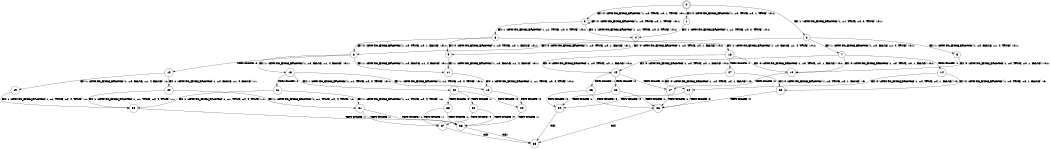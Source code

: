 digraph BCG {
size = "7, 10.5";
center = TRUE;
node [shape = circle];
0 [peripheries = 2];
0 -> 1 [label = "EX !0 !ATOMIC_EXCH_BRANCH (1, +0, TRUE, +0, 1, TRUE) !:0:1:"];
0 -> 2 [label = "EX !1 !ATOMIC_EXCH_BRANCH (1, +1, TRUE, +0, 2, TRUE) !:0:1:"];
0 -> 3 [label = "EX !0 !ATOMIC_EXCH_BRANCH (1, +0, TRUE, +0, 1, TRUE) !:0:1:"];
1 -> 4 [label = "EX !1 !ATOMIC_EXCH_BRANCH (1, +1, TRUE, +0, 2, TRUE) !:0:1:"];
2 -> 5 [label = "EX !1 !ATOMIC_EXCH_BRANCH (1, +0, FALSE, +1, 4, TRUE) !:0:1:"];
2 -> 6 [label = "EX !0 !ATOMIC_EXCH_BRANCH (1, +0, TRUE, +0, 1, FALSE) !:0:1:"];
2 -> 7 [label = "EX !1 !ATOMIC_EXCH_BRANCH (1, +0, FALSE, +1, 4, TRUE) !:0:1:"];
3 -> 4 [label = "EX !1 !ATOMIC_EXCH_BRANCH (1, +1, TRUE, +0, 2, TRUE) !:0:1:"];
3 -> 8 [label = "EX !1 !ATOMIC_EXCH_BRANCH (1, +1, TRUE, +0, 2, TRUE) !:0:1:"];
3 -> 3 [label = "EX !0 !ATOMIC_EXCH_BRANCH (1, +0, TRUE, +0, 1, TRUE) !:0:1:"];
4 -> 9 [label = "EX !0 !ATOMIC_EXCH_BRANCH (1, +0, TRUE, +0, 1, FALSE) !:0:1:"];
5 -> 10 [label = "EX !0 !ATOMIC_EXCH_BRANCH (1, +0, TRUE, +0, 1, FALSE) !:0:1:"];
6 -> 11 [label = "EX !1 !ATOMIC_EXCH_BRANCH (1, +0, FALSE, +1, 4, FALSE) !:0:1:"];
6 -> 12 [label = "TERMINATE !0"];
6 -> 13 [label = "EX !1 !ATOMIC_EXCH_BRANCH (1, +0, FALSE, +1, 4, FALSE) !:0:1:"];
7 -> 10 [label = "EX !0 !ATOMIC_EXCH_BRANCH (1, +0, TRUE, +0, 1, FALSE) !:0:1:"];
7 -> 14 [label = "TERMINATE !1"];
7 -> 15 [label = "EX !0 !ATOMIC_EXCH_BRANCH (1, +0, TRUE, +0, 1, FALSE) !:0:1:"];
8 -> 9 [label = "EX !0 !ATOMIC_EXCH_BRANCH (1, +0, TRUE, +0, 1, FALSE) !:0:1:"];
8 -> 16 [label = "EX !1 !ATOMIC_EXCH_BRANCH (1, +0, FALSE, +1, 4, TRUE) !:0:1:"];
8 -> 6 [label = "EX !0 !ATOMIC_EXCH_BRANCH (1, +0, TRUE, +0, 1, FALSE) !:0:1:"];
9 -> 11 [label = "EX !1 !ATOMIC_EXCH_BRANCH (1, +0, FALSE, +1, 4, FALSE) !:0:1:"];
10 -> 17 [label = "TERMINATE !0"];
11 -> 18 [label = "EX !1 !ATOMIC_EXCH_BRANCH (1, +1, TRUE, +0, 4, TRUE) !:0:1:"];
12 -> 19 [label = "EX !1 !ATOMIC_EXCH_BRANCH (1, +0, FALSE, +1, 4, FALSE) !:1:"];
12 -> 20 [label = "EX !1 !ATOMIC_EXCH_BRANCH (1, +0, FALSE, +1, 4, FALSE) !:1:"];
13 -> 18 [label = "EX !1 !ATOMIC_EXCH_BRANCH (1, +1, TRUE, +0, 4, TRUE) !:0:1:"];
13 -> 21 [label = "TERMINATE !0"];
13 -> 22 [label = "EX !1 !ATOMIC_EXCH_BRANCH (1, +1, TRUE, +0, 4, TRUE) !:0:1:"];
14 -> 23 [label = "EX !0 !ATOMIC_EXCH_BRANCH (1, +0, TRUE, +0, 1, FALSE) !:0:"];
14 -> 24 [label = "EX !0 !ATOMIC_EXCH_BRANCH (1, +0, TRUE, +0, 1, FALSE) !:0:"];
15 -> 17 [label = "TERMINATE !0"];
15 -> 25 [label = "TERMINATE !1"];
15 -> 26 [label = "TERMINATE !0"];
16 -> 10 [label = "EX !0 !ATOMIC_EXCH_BRANCH (1, +0, TRUE, +0, 1, FALSE) !:0:1:"];
16 -> 27 [label = "TERMINATE !1"];
16 -> 15 [label = "EX !0 !ATOMIC_EXCH_BRANCH (1, +0, TRUE, +0, 1, FALSE) !:0:1:"];
17 -> 28 [label = "TERMINATE !1"];
18 -> 29 [label = "TERMINATE !0"];
19 -> 30 [label = "EX !1 !ATOMIC_EXCH_BRANCH (1, +1, TRUE, +0, 4, TRUE) !:1:"];
20 -> 30 [label = "EX !1 !ATOMIC_EXCH_BRANCH (1, +1, TRUE, +0, 4, TRUE) !:1:"];
20 -> 31 [label = "EX !1 !ATOMIC_EXCH_BRANCH (1, +1, TRUE, +0, 4, TRUE) !:1:"];
21 -> 30 [label = "EX !1 !ATOMIC_EXCH_BRANCH (1, +1, TRUE, +0, 4, TRUE) !:1:"];
21 -> 31 [label = "EX !1 !ATOMIC_EXCH_BRANCH (1, +1, TRUE, +0, 4, TRUE) !:1:"];
22 -> 29 [label = "TERMINATE !0"];
22 -> 32 [label = "TERMINATE !1"];
22 -> 33 [label = "TERMINATE !0"];
23 -> 28 [label = "TERMINATE !0"];
24 -> 28 [label = "TERMINATE !0"];
24 -> 34 [label = "TERMINATE !0"];
25 -> 28 [label = "TERMINATE !0"];
25 -> 34 [label = "TERMINATE !0"];
26 -> 28 [label = "TERMINATE !1"];
26 -> 34 [label = "TERMINATE !1"];
27 -> 23 [label = "EX !0 !ATOMIC_EXCH_BRANCH (1, +0, TRUE, +0, 1, FALSE) !:0:"];
27 -> 24 [label = "EX !0 !ATOMIC_EXCH_BRANCH (1, +0, TRUE, +0, 1, FALSE) !:0:"];
28 -> 35 [label = "exit"];
29 -> 36 [label = "TERMINATE !1"];
30 -> 36 [label = "TERMINATE !1"];
31 -> 36 [label = "TERMINATE !1"];
31 -> 37 [label = "TERMINATE !1"];
32 -> 36 [label = "TERMINATE !0"];
32 -> 37 [label = "TERMINATE !0"];
33 -> 36 [label = "TERMINATE !1"];
33 -> 37 [label = "TERMINATE !1"];
34 -> 35 [label = "exit"];
36 -> 35 [label = "exit"];
37 -> 35 [label = "exit"];
}
